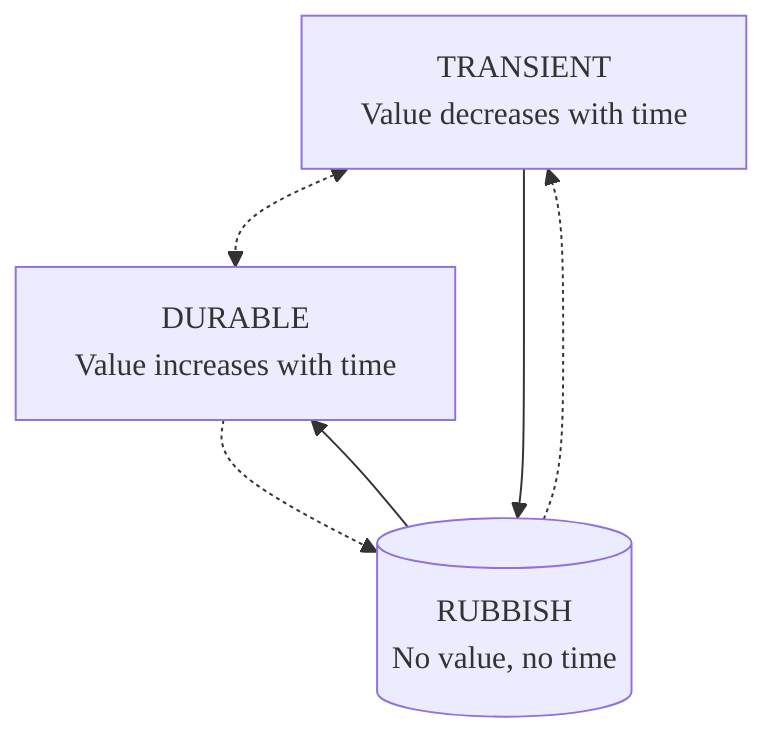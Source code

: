 %%{init: {
  "theme": "default",
  "themeVariables": {
    "fontFamily": "Source Serif Pro",
    "fontSize": "16px"  }
}}%%

flowchart TD
    A[TRANSIENT<br>Value decreases with time] <-.-> B[DURABLE<br>Value increases with time]
    A --> C[(RUBBISH<br>No value, no time)]
    B -.-> C
    C -.-> A
    C --> B